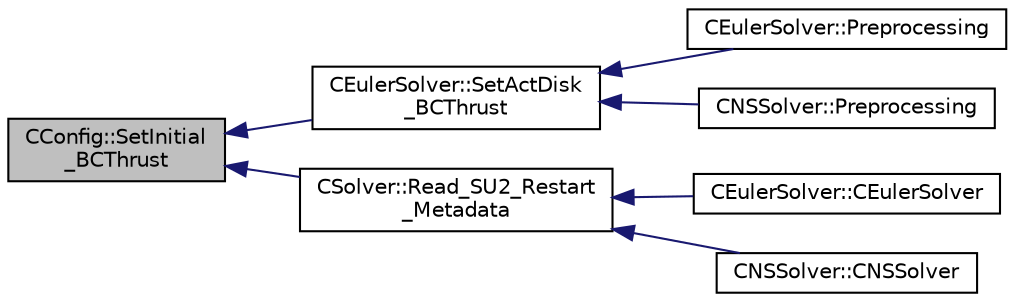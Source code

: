 digraph "CConfig::SetInitial_BCThrust"
{
  edge [fontname="Helvetica",fontsize="10",labelfontname="Helvetica",labelfontsize="10"];
  node [fontname="Helvetica",fontsize="10",shape=record];
  rankdir="LR";
  Node14715 [label="CConfig::SetInitial\l_BCThrust",height=0.2,width=0.4,color="black", fillcolor="grey75", style="filled", fontcolor="black"];
  Node14715 -> Node14716 [dir="back",color="midnightblue",fontsize="10",style="solid",fontname="Helvetica"];
  Node14716 [label="CEulerSolver::SetActDisk\l_BCThrust",height=0.2,width=0.4,color="black", fillcolor="white", style="filled",URL="$class_c_euler_solver.html#a147d5ae75cf7de115e4be2c23ba95f6d",tooltip="Update the AoA and freestream velocity at the farfield. "];
  Node14716 -> Node14717 [dir="back",color="midnightblue",fontsize="10",style="solid",fontname="Helvetica"];
  Node14717 [label="CEulerSolver::Preprocessing",height=0.2,width=0.4,color="black", fillcolor="white", style="filled",URL="$class_c_euler_solver.html#a8b89e1bfce33284c2d8f5f00f82f3f3f",tooltip="Compute primitive variables and their gradients. "];
  Node14716 -> Node14718 [dir="back",color="midnightblue",fontsize="10",style="solid",fontname="Helvetica"];
  Node14718 [label="CNSSolver::Preprocessing",height=0.2,width=0.4,color="black", fillcolor="white", style="filled",URL="$class_c_n_s_solver.html#a028c83d18cf8520dff2f9628d8a04e4b",tooltip="Restart residual and compute gradients. "];
  Node14715 -> Node14719 [dir="back",color="midnightblue",fontsize="10",style="solid",fontname="Helvetica"];
  Node14719 [label="CSolver::Read_SU2_Restart\l_Metadata",height=0.2,width=0.4,color="black", fillcolor="white", style="filled",URL="$class_c_solver.html#a4591089e9efd66cf15c922bd7136d70e",tooltip="Read the metadata from a native SU2 restart file (ASCII or binary). "];
  Node14719 -> Node14720 [dir="back",color="midnightblue",fontsize="10",style="solid",fontname="Helvetica"];
  Node14720 [label="CEulerSolver::CEulerSolver",height=0.2,width=0.4,color="black", fillcolor="white", style="filled",URL="$class_c_euler_solver.html#ae1e74218b4e943111b100d7ddcbd4db9"];
  Node14719 -> Node14721 [dir="back",color="midnightblue",fontsize="10",style="solid",fontname="Helvetica"];
  Node14721 [label="CNSSolver::CNSSolver",height=0.2,width=0.4,color="black", fillcolor="white", style="filled",URL="$class_c_n_s_solver.html#a2a8ad49c42b4546696e631cf44b7788b"];
}
